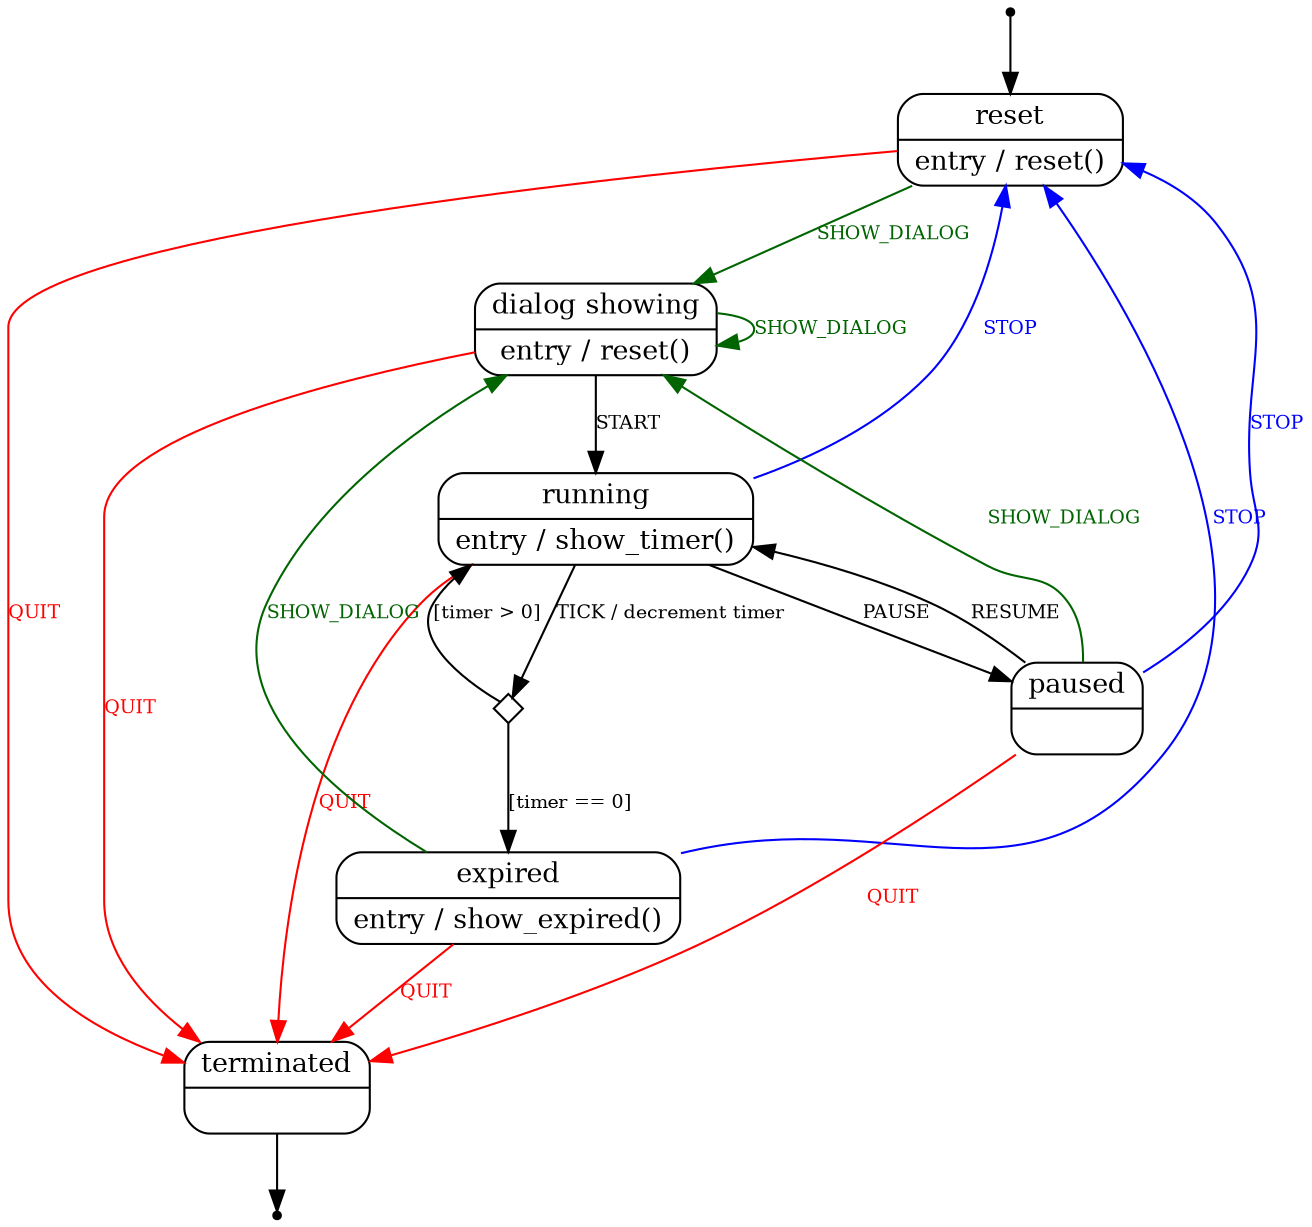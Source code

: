 strict digraph States {
    forcelabels=true

    node [
        shape=Mrecord
        fontsize=13
        label="{ \N | }"
    ]

    edge [
        fontsize=9
    ]

    # states
    init [
        shape=point
    ]
    reset [
        label="{ \N | entry / reset() }"
    ]
    dialog [
        label="{ dialog showing | entry / reset() }"
    ]
    running [
        label="{ \N | entry / show_timer() }"
    ]
    expired [
        label="{ \N | entry / show_expired() }"
    ]
    paused [
    ]
    terminated [
    ]
    exit [
        shape=point
    ]

    # psuedostate
    decrement  [
        label=""
        shape=diamond
        fixedsize=true
        height=0.2
        width=0.2
    ]

    init -> reset

    # SHOW_DIALOG
    { reset, dialog, paused, expired } -> dialog [
        label=SHOW_DIALOG
        color=darkgreen
        fontcolor=darkgreen
    ]

    # PAUSE / RESUME
    running    -> paused     [ label=PAUSE ]
    paused     -> running    [ label=RESUME ]

    # Ticking
    dialog     -> running    [ label=START ]
    running    -> decrement  [ label="TICK / decrement timer" ]
    decrement  -> running    [ label="[timer > 0]" ]
    decrement  -> expired    [ label="[timer == 0]" ]

    # STOP
    { expired, running, paused } -> reset [
        label=STOP
        color=blue
        fontcolor=blue
    ]

    # QUIT
    { reset, dialog, running, expired, paused } -> terminated [
        label=QUIT
        color=red
        fontcolor=red
    ]

    terminated -> exit
}
